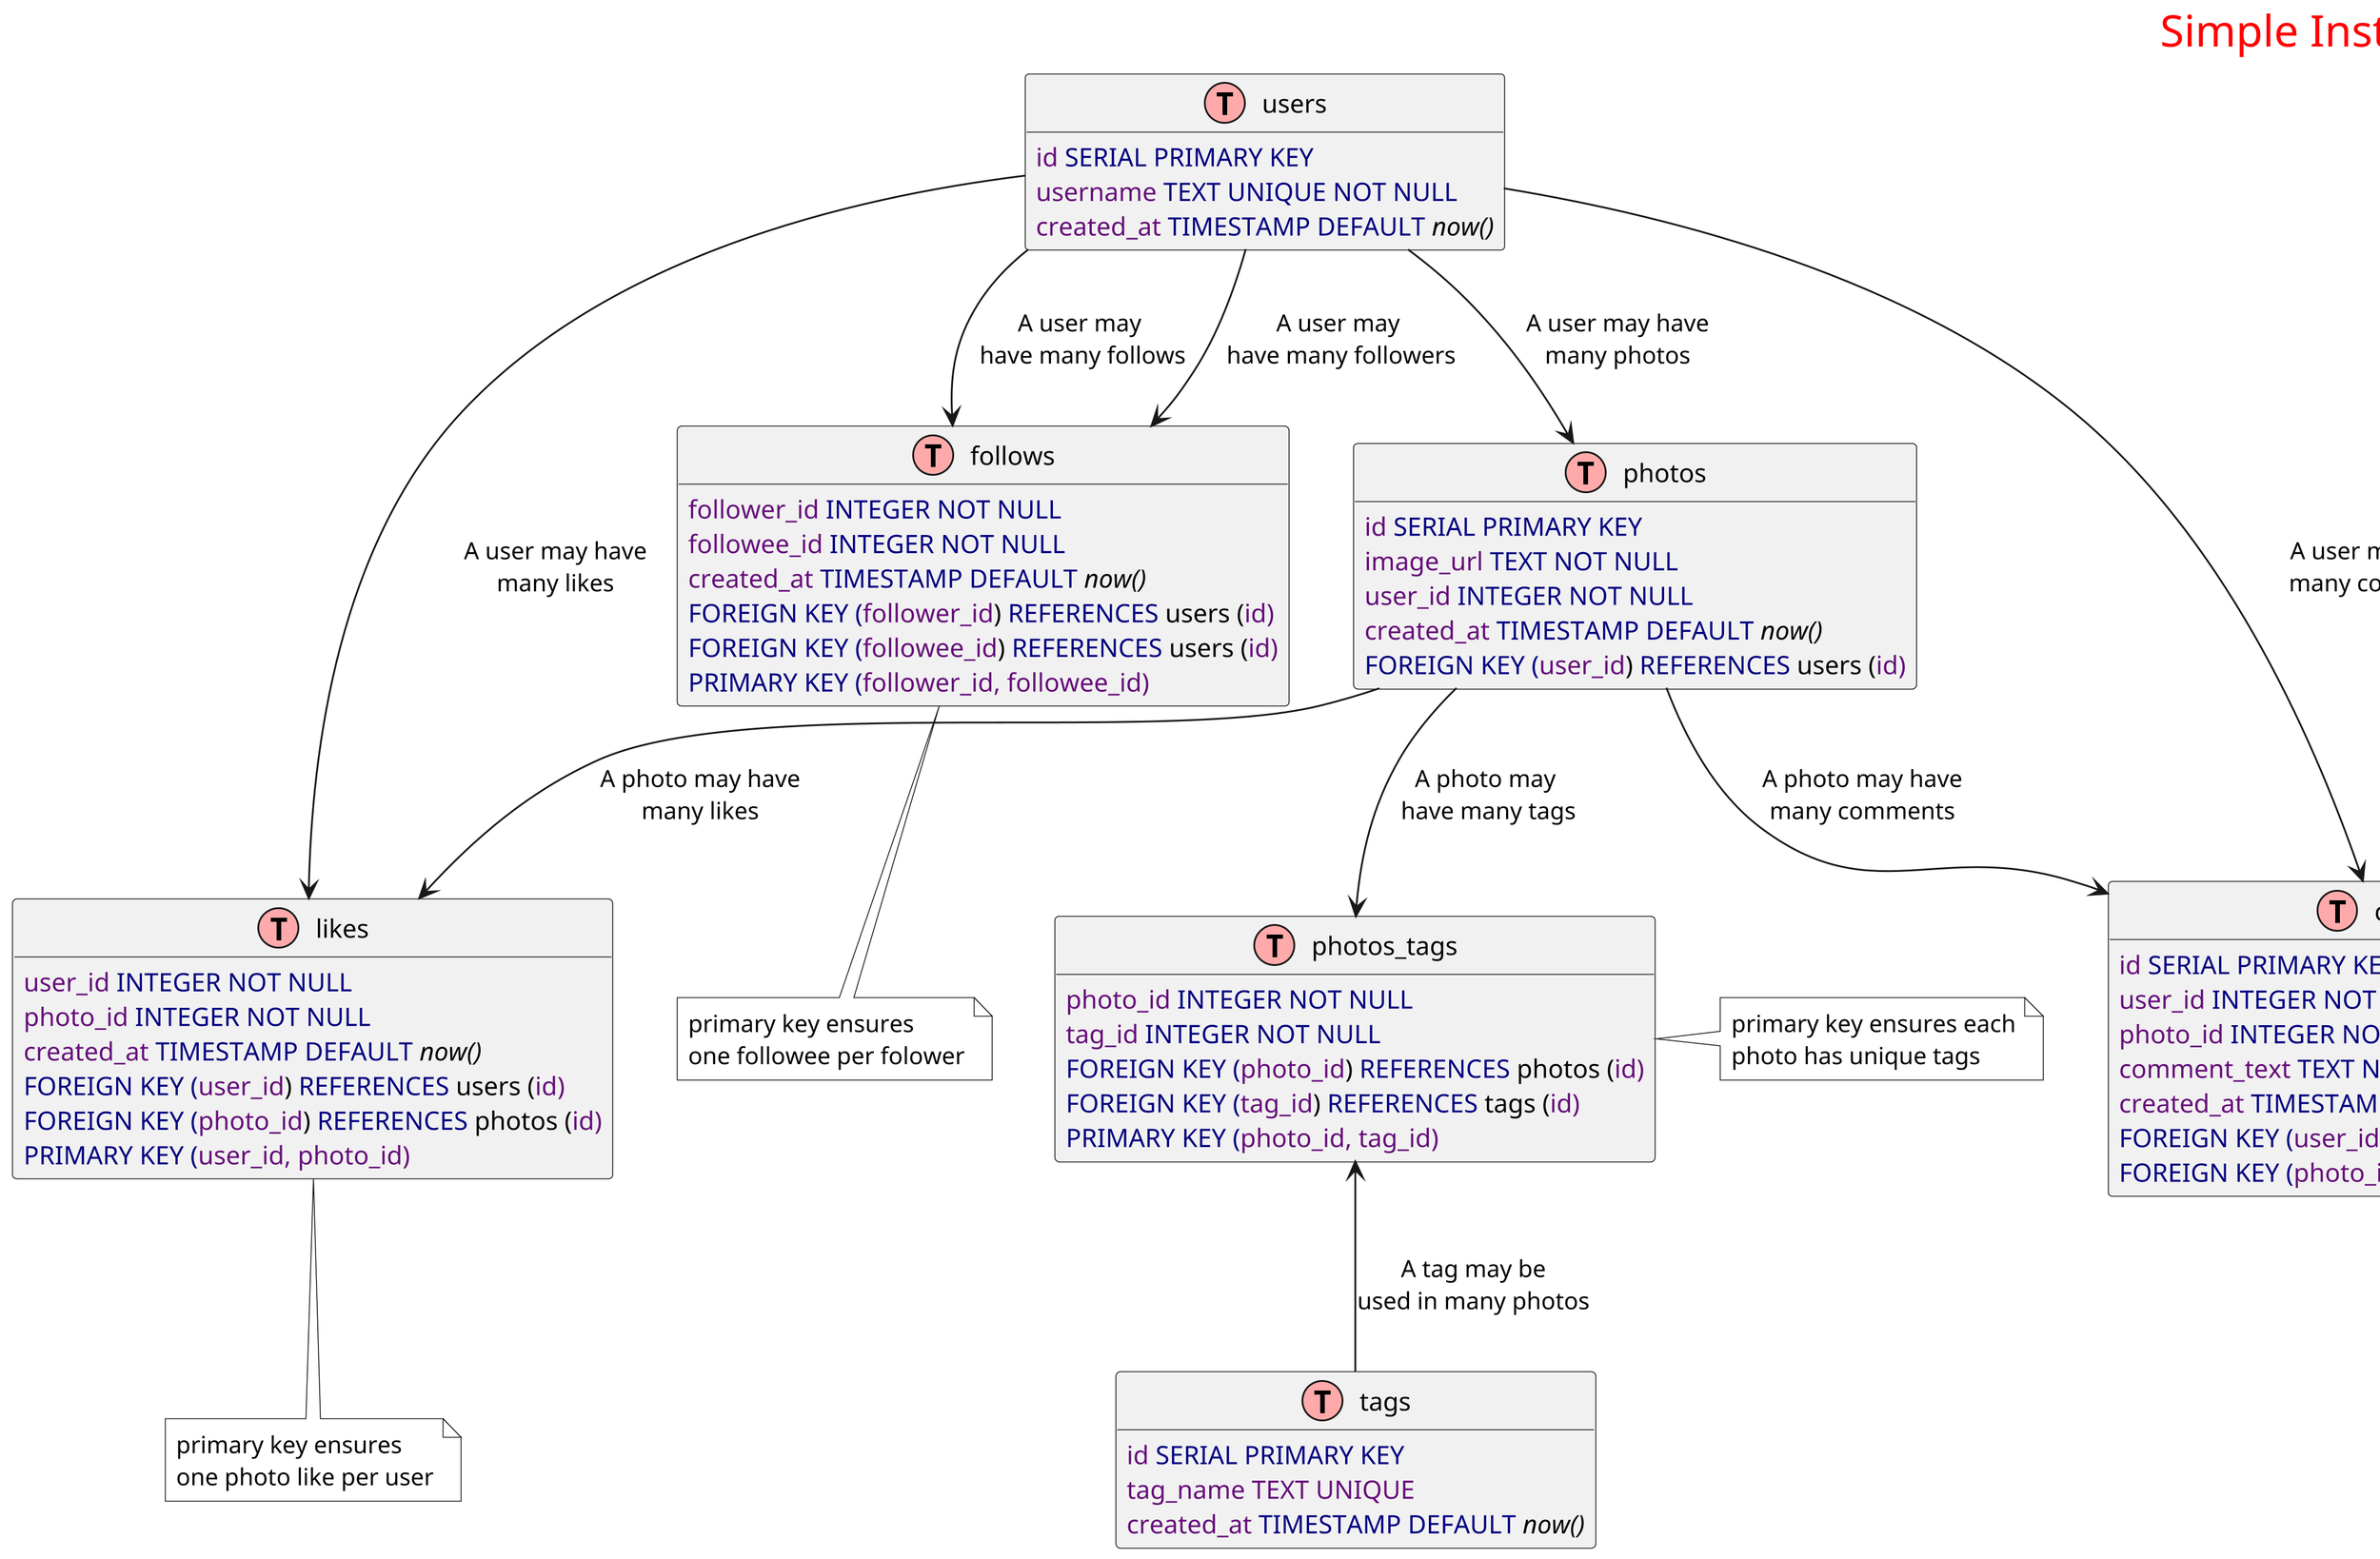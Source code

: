 @startuml instagram
header
  <font color=red size=24>Simple Instagram Schema</font>
endheader

skinparam dpi 300
!define Table(name,desc) class name as "desc" << (T,#FFAAAA) >>
!define sql(x) <color:#000080>x</color>
!define field(x) <color:#660e7a>x</color>
!define function(x) <i><color:black>x<U+0028><U+0029></i>
!define serial_primary_key(x) <color:#660e7a>x</color> sql(SERIAL PRIMARY KEY)
!define primary_key(x, y) <color:#000080>PRIMARY KEY <U+0028><color:#660e7a>x, y<U+0029></color>
!define foreign_key(x, y, z) sql(FOREIGN KEY <U+0028><color:#660e7a>x</color><U+0029> <color:#000080>REFERENCES <color:black>y</color> <U+0028><color:#660e7a>z<U+0029>)
hide methods
hide stereotypes

' entities

Table(users, "users") {
  serial_primary_key(id)
  field(username) sql(TEXT UNIQUE NOT NULL)
  field(created_at) sql(TIMESTAMP DEFAULT function(now))
}

together {

  Table(photos, "photos") {
    serial_primary_key(id)
    field(image_url) sql(TEXT NOT NULL)
    field(user_id) sql(INTEGER NOT NULL)
    field(created_at) sql(TIMESTAMP DEFAULT function(now))
    foreign_key(user_id, users, id)
  }

  Table(follows, "follows") {
    field(follower_id) sql(INTEGER NOT NULL)
    field(followee_id) sql(INTEGER NOT NULL)
    field(created_at) sql(TIMESTAMP DEFAULT function(now))
    foreign_key(follower_id, users, id)
    foreign_key(followee_id, users, id)
    primary_key(follower_id, followee_id)
  }
  note bottom #fff: primary key ensures\none followee per folower

  Table(photos_tags, "photos_tags") {
    field(photo_id) sql(INTEGER NOT NULL)
    field(tag_id) sql(INTEGER NOT NULL)
    foreign_key(photo_id, photos, id)
    foreign_key(tag_id, tags, id)
    primary_key(photo_id, tag_id)
  }
  note right #fff: primary key ensures each\nphoto has unique tags

  Table(tags, "tags") {
    serial_primary_key(id)
    field(tag_name TEXT UNIQUE)
    field(created_at) sql(TIMESTAMP DEFAULT function(now))
  }
}

Table(likes, "likes") {
  field(user_id) sql(INTEGER NOT NULL)
  field(photo_id) sql(INTEGER NOT NULL)
  field(created_at) sql(TIMESTAMP DEFAULT function(now))
  foreign_key(user_id, users, id)
  foreign_key(photo_id, photos, id)
  primary_key(user_id, photo_id)
}
note bottom #fff: primary key ensures\none photo like per user

Table(comments, "comments") {
  serial_primary_key(id)
  field(user_id) sql(INTEGER NOT NULL)
  field(photo_id) sql(INTEGER NOT NULL)
  field(comment_text) sql(TEXT NOT NULL)
  field(created_at) sql(TIMESTAMP DEFAULT function(now))
  foreign_key(user_id, users, id)
  foreign_key(photo_id, photos, id)
}

' relationships

users --> photos : "A user may have\nmany photos"
users --> comments : "A user may have\nmany comments"
photos --> comments : "A photo may have\nmany comments"
users --> likes : "A user may have\nmany likes"
photos --> likes : "A photo may have\nmany likes"
users --> follows : "A user may \nhave many follows"
users --> follows : "A user may \nhave many followers"
tags --> photos_tags : "A tag may be\nused in many photos"
photos --> photos_tags : "A photo may \nhave many tags"

' alignment

photos_tags -[hidden]-> tags
photos -[hidden]-> photos_tags
photos -[hidden]-> likes
photos -[hidden]-> comments

@enduml
